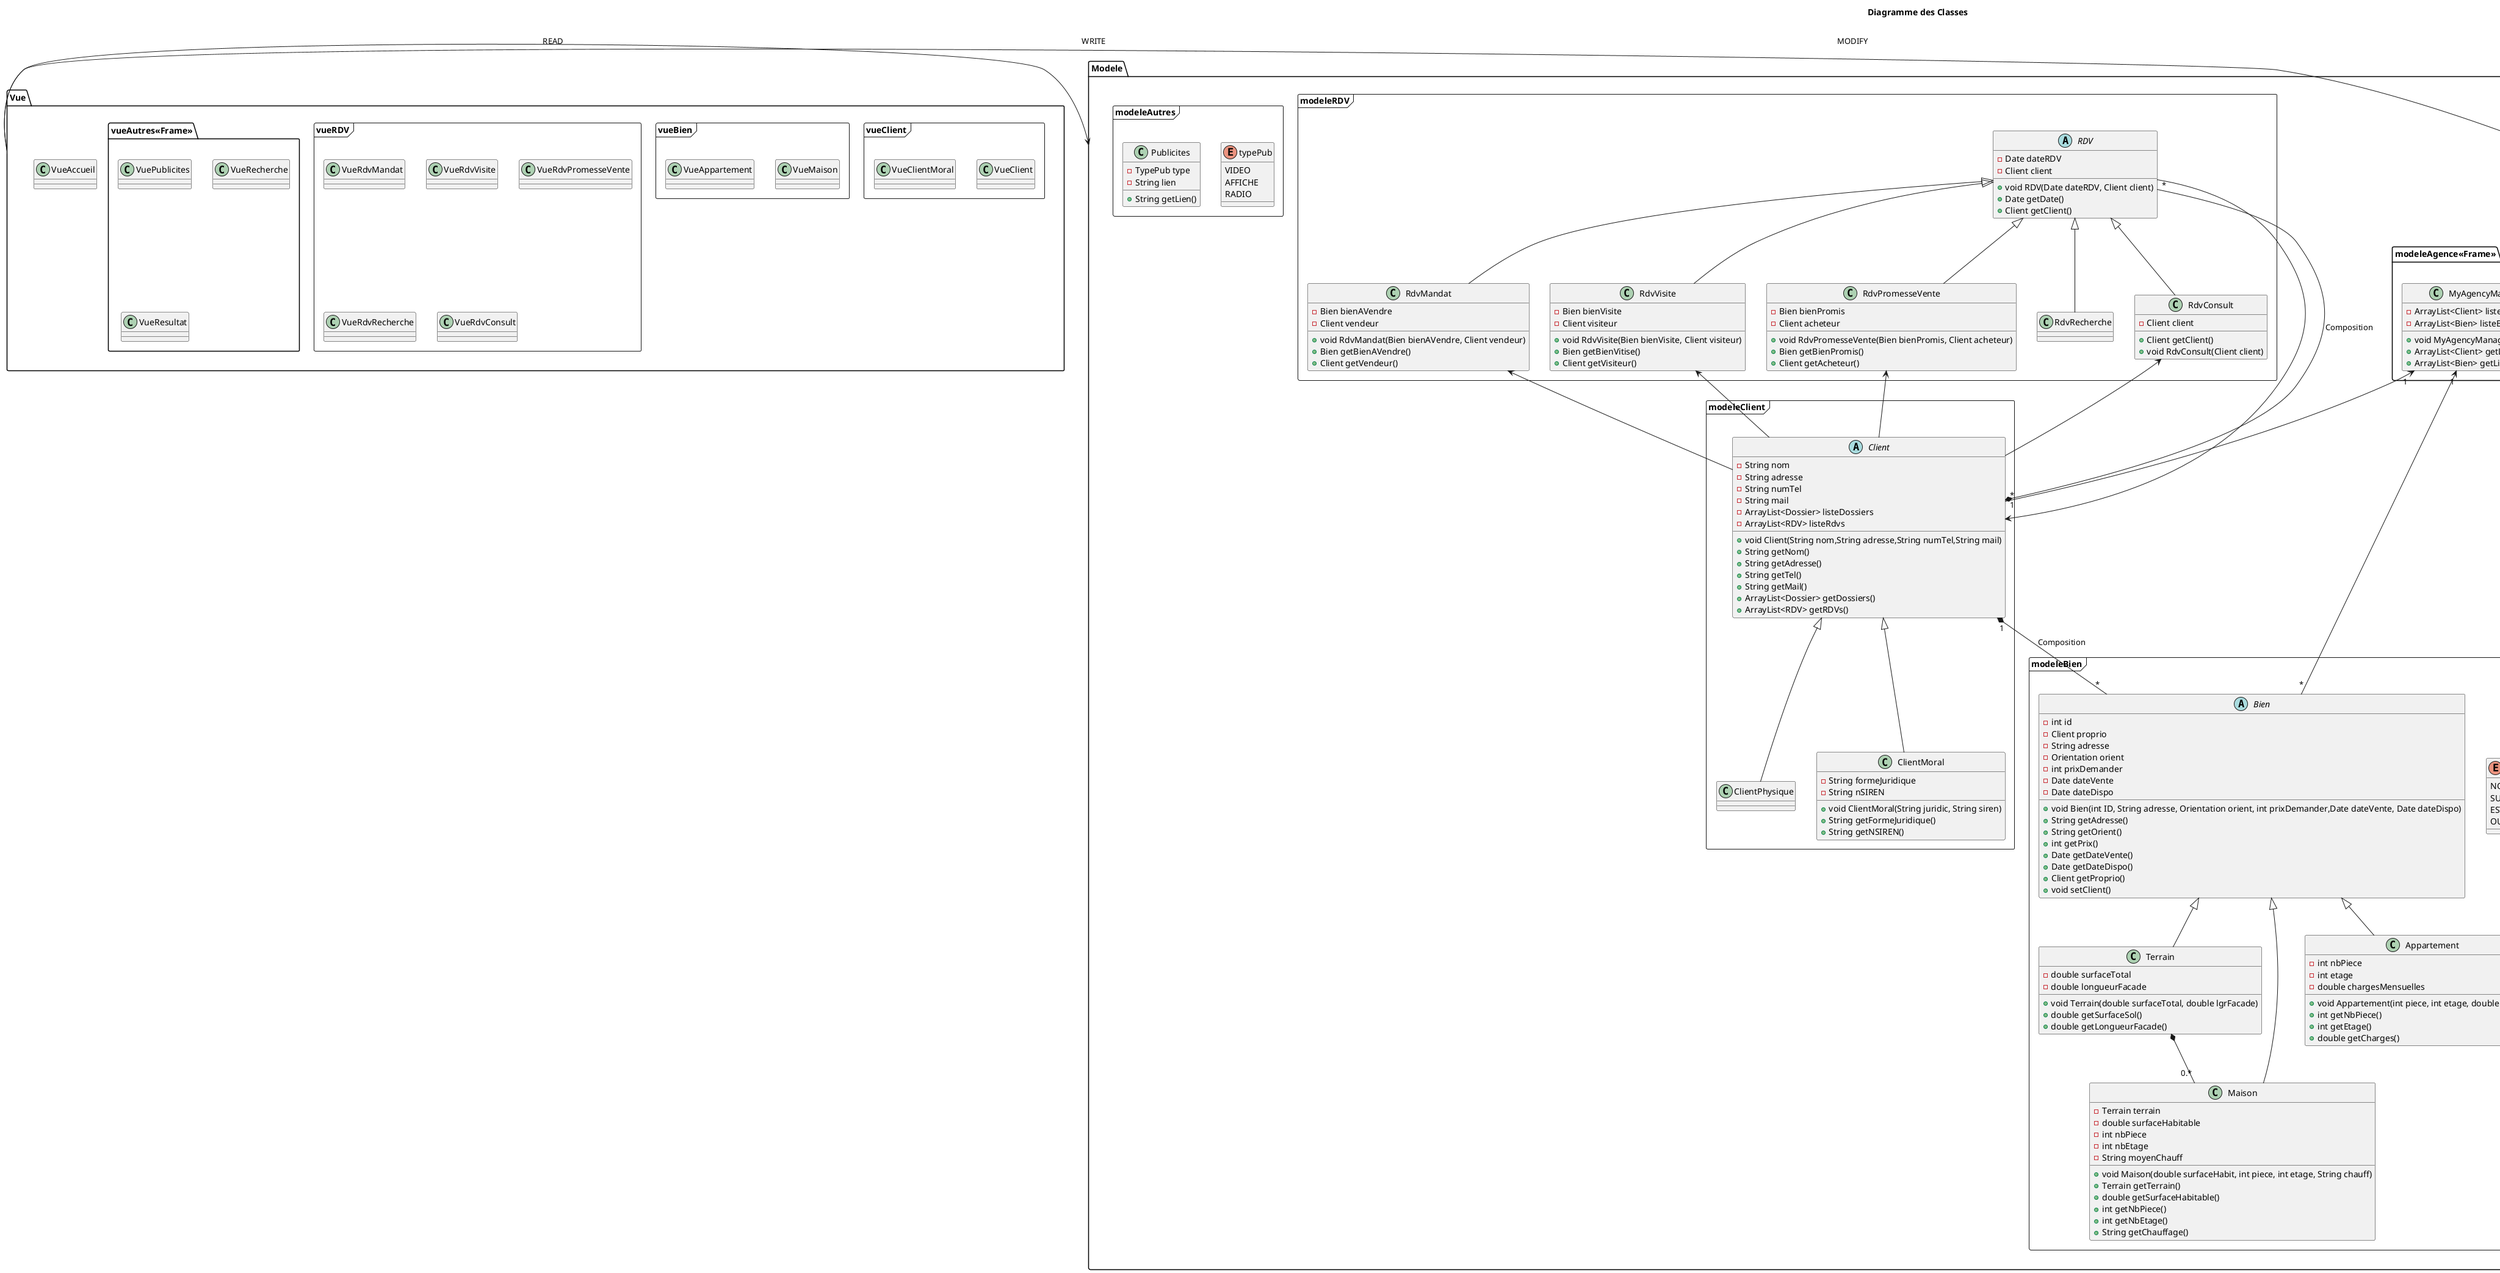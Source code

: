 @startuml

title Diagramme des Classes

package Modele <<Folder>> {

    package modeleAgence<<Frame>> {
        class MyAgencyManager {
          -ArrayList<Client> listeClients
          -ArrayList<Bien> listeBiens
          +void MyAgencyManager()
          +ArrayList<Client> getListeClients()
          +ArrayList<Bien> getListeBiens()
        }
    }
    package modeleClient <<Frame>> {
        abstract Client {
          -String nom
          -String adresse
          -String numTel
          -String mail
          -ArrayList<Dossier> listeDossiers
          -ArrayList<RDV> listeRdvs
          +void Client(String nom,String adresse,String numTel,String mail)
          +String getNom()
          +String getAdresse()
          +String getTel()
          +String getMail()
          +ArrayList<Dossier> getDossiers()
          +ArrayList<RDV> getRDVs()
        }
        class ClientPhysique extends Client{
        }
    
        class ClientMoral extends Client{
        -String formeJuridique
        -String nSIREN
        +void ClientMoral(String juridic, String siren)
        +String getFormeJuridique()
        +String getNSIREN()
        }
    }

    package modeleBien <<Frame>> {
        enum Orientation{
            NORD
            SUD
            EST
            OUEST
         }
        abstract Bien {
            -int id
            -Client proprio
            -String adresse
            -Orientation orient
            -int prixDemander
            -Date dateVente
            -Date dateDispo
            +void Bien(int ID, String adresse, Orientation orient, int prixDemander,Date dateVente, Date dateDispo) 
            +String getAdresse()
            +String getOrient()
            +int getPrix()
            +Date getDateVente()
            +Date getDateDispo()
            +Client getProprio()
            +void setClient()
        }
        class Terrain extends Bien{
            -double surfaceTotal
            -double longueurFacade
            +void Terrain(double surfaceTotal, double lgrFacade)
            +double getSurfaceSol()
            +double getLongueurFacade()
        }
        class Maison extends Bien{
            -Terrain terrain
            -double surfaceHabitable
            -int nbPiece
            -int nbEtage
            -String moyenChauff
            +void Maison(double surfaceHabit, int piece, int etage, String chauff)
            +Terrain getTerrain()
            +double getSurfaceHabitable()
            +int getNbPiece()
            +int getNbEtage()
            +String getChauffage()
        }
        class Appartement extends Bien{
            -int nbPiece
            -int etage
            -double chargesMensuelles
            +void Appartement(int piece, int etage, double charges)
            +int getNbPiece()
            +int getEtage()
            +double getCharges()
        }
        Terrain  *-- "0.*" Maison
    }

    package modeleRDV <<Frame>> {
        abstract RDV{
            -Date dateRDV
            -Client client
            +void RDV(Date dateRDV, Client client)
            +Date getDate()
            +Client getClient()
        }

        class RdvMandat extends RDV{
            -Bien bienAVendre
            -Client vendeur
            +void RdvMandat(Bien bienAVendre, Client vendeur)
            +Bien getBienAVendre()
            +Client getVendeur()
        }

        class RdvVisite extends RDV{
            -Bien bienVisite
            -Client visiteur
            +void RdvVisite(Bien bienVisite, Client visiteur)
            +Bien getBienVitise()
            +Client getVisiteur()
        }

        class RdvPromesseVente extends RDV{
            -Bien bienPromis
            -Client acheteur
            +void RdvPromesseVente(Bien bienPromis, Client acheteur)
            +Bien getBienPromis()
            +Client getAcheteur()
        }

        class RdvRecherche extends RDV{
        }

        class RdvConsult extends RDV{
            -Client client
            +Client getClient()
            +void RdvConsult(Client client)

        }
    }

    package modeleAutres <<Frame>> {
	
		enum typePub{
		  VIDEO
		  AFFICHE
		  RADIO
		}
        class Publicites{
          -TypePub type
          -String lien
          +String getLien()
        }
    }
    
    MyAgencyManager "1" <-- "*" Client
    MyAgencyManager "1" <-- "*" Bien
    
    Client <--  RDV
    
    RdvMandat  <--  Client
    RdvVisite  <--  Client
    RdvPromesseVente  <--  Client
    RdvConsult  <--  Client
}

Client "1" *-- "*" Bien: Composition
Client "1" *-- "*" RDV: Composition

package Vue <<Folder>> {
    class VueAccueil{
    }
    package vueClient <<Frame>> {
        class VueClient{
        }
        class VueClientMoral{
        }
    }
    package vueBien <<Frame>> {
        class VueMaison{
        }

        class VueAppartement{
        }
    }

    package vueRDV <<Frame>> {
        class VueRdvMandat{
        }

        class VueRdvVisite{
        }

        class VueRdvPromesseVente{
        }

        class VueRdvRecherche{
        }

        class VueRdvConsult{
        }
    }

    package vueAutres<<Frame>> {
        class VuePublicites{
        }
        class VueRecherche{
        }
		class VueResultat{
        }
    }
}

package Controleur <<Folder>> {
    package controleurClient <<Frame>> {
        class ControleurClient{
        }
        class ControleurClientMoral{
        }
    }
    package controleurBien <<Frame>> {
        class ControleurMaison{
        }

        class ControleurAppartement{
        }
    }

    package controleurRDV <<Frame>> {
        class ControleurRdvMandat{
        }

        class ControleurRdvVisite{
        }

        class ControleurRdvPromesseVente{
        }

        class ControleurRdvRecherche{
        }

        class ControleurRdvConsult{
        }
    }

    package controleurAutres<<Frame>> {
        class ControleurPublicites{
        }
        class ControleurRecherche{
        }
    }
}

Vue -> Modele : READ
Vue -> Controleur : WRITE
Controleur -> Modele : MODIFY


@enduml
